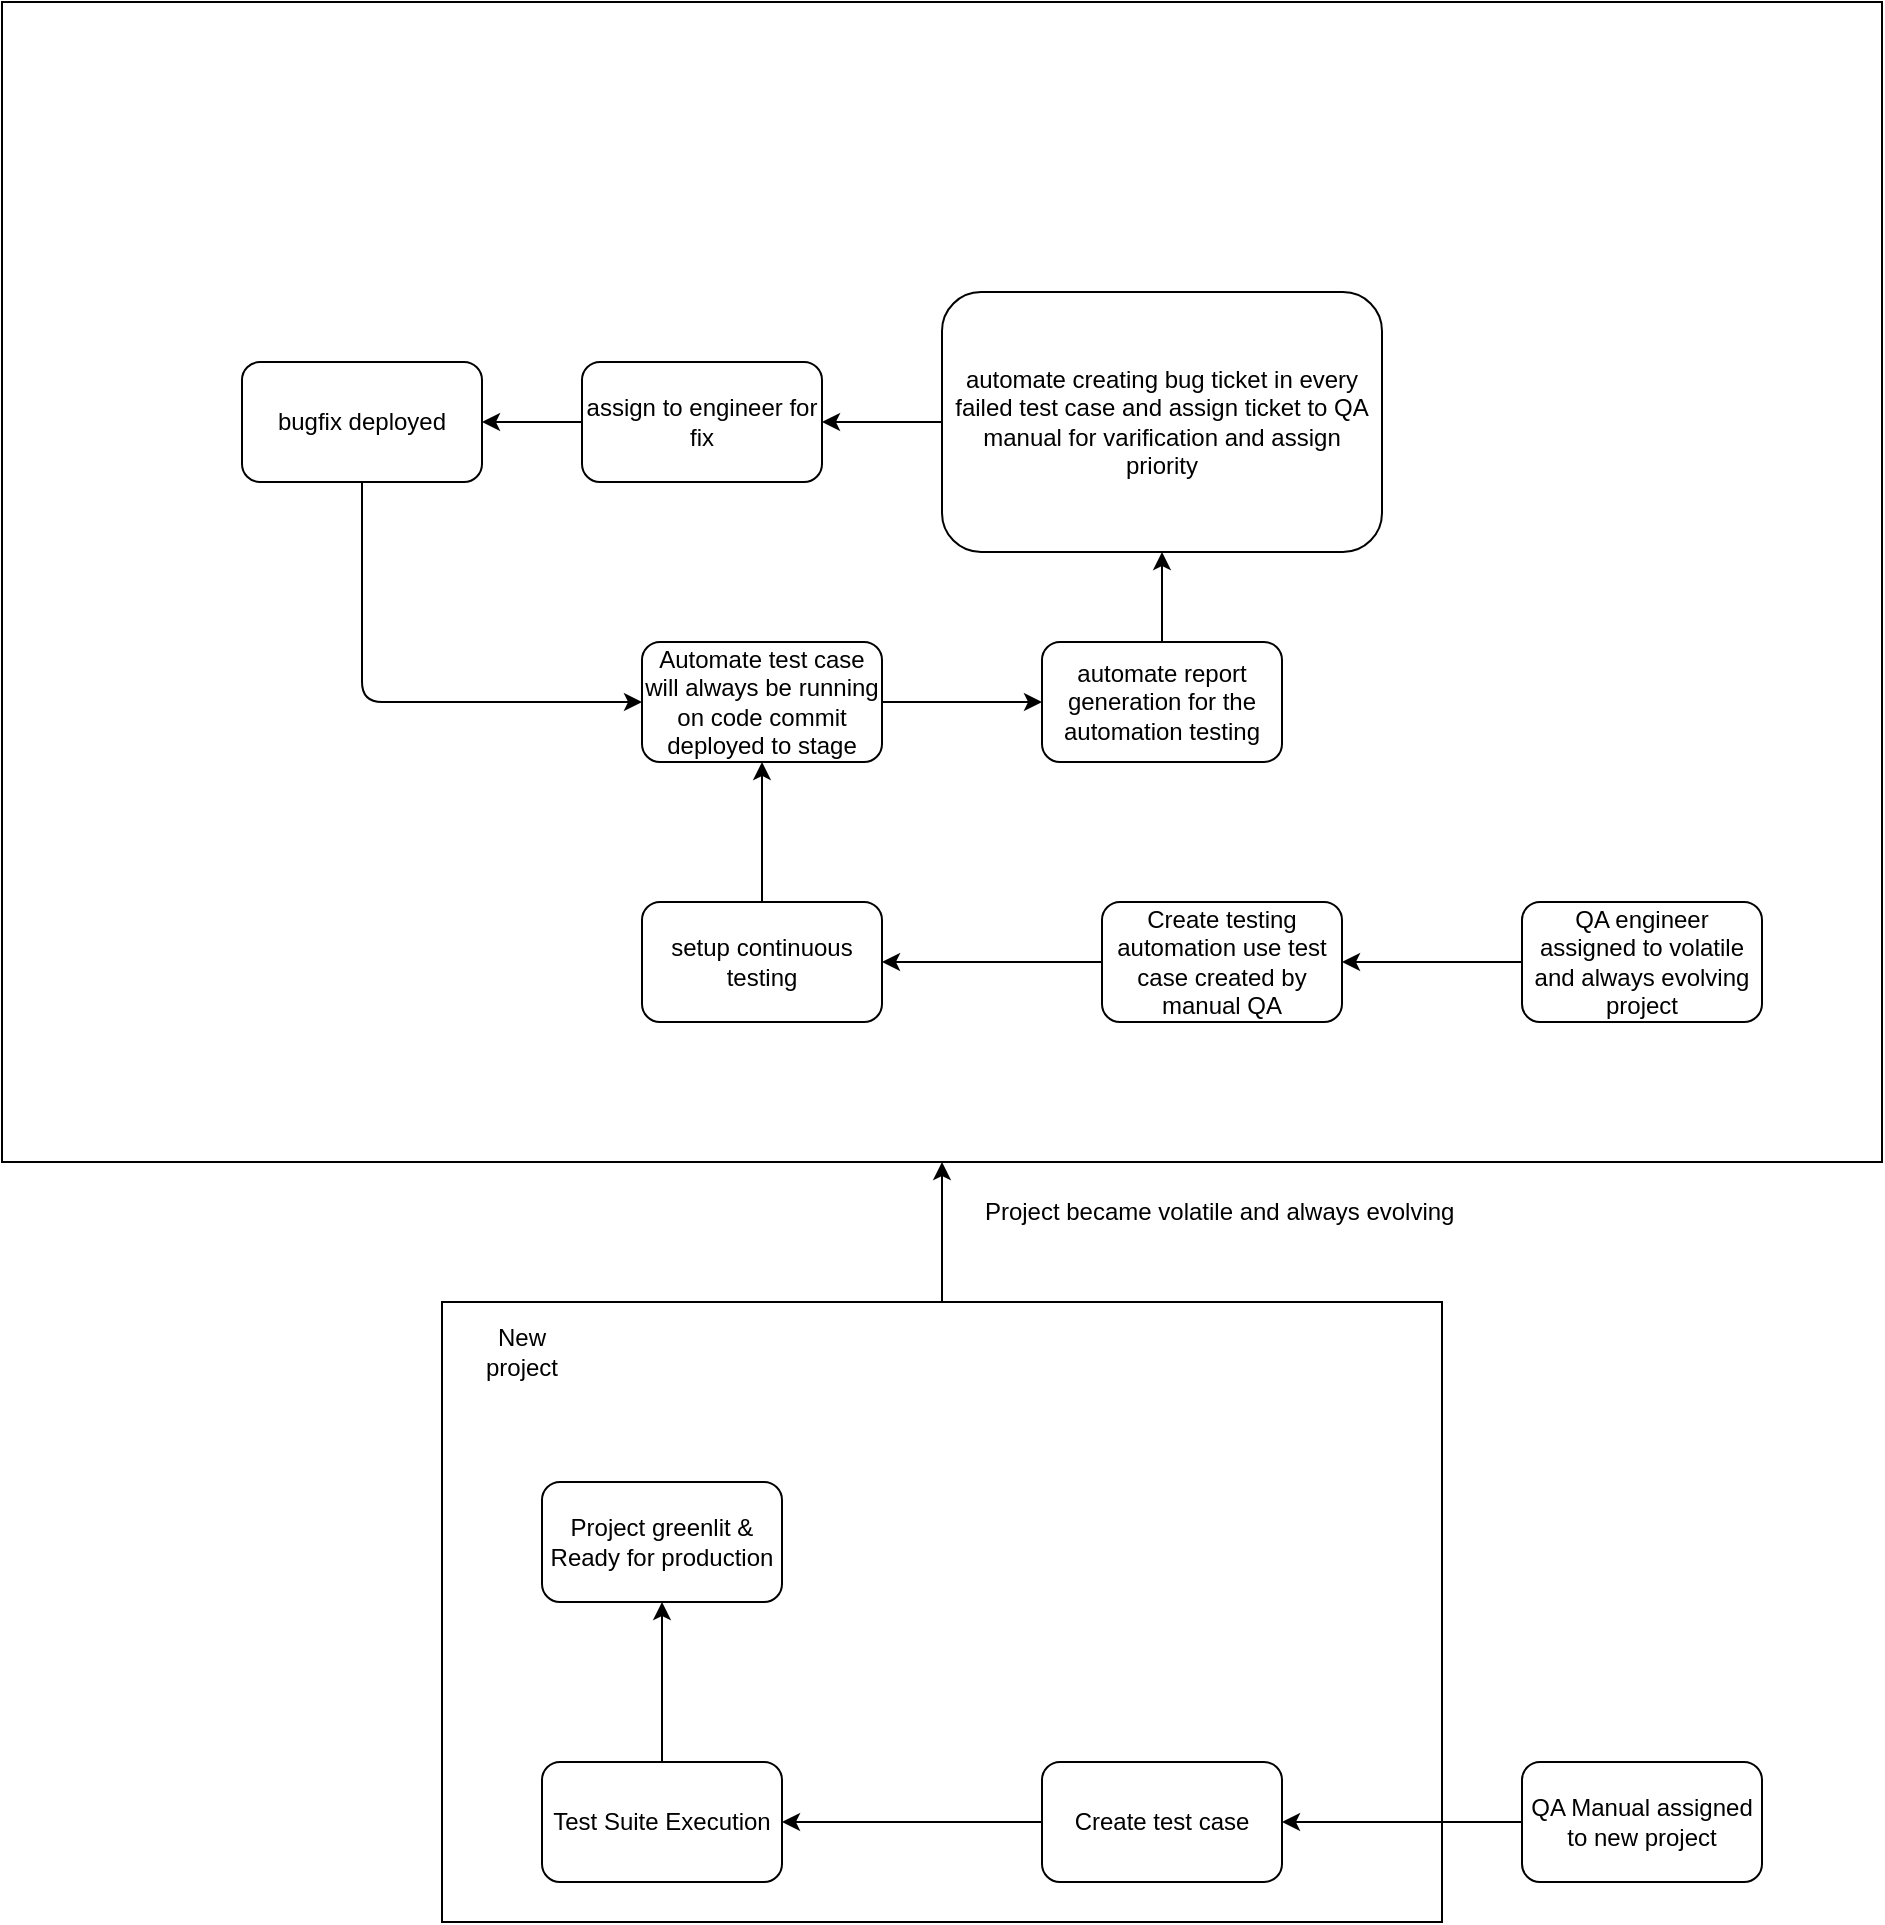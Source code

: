 <mxfile>
    <diagram id="-Vd48mdi2jkEpC_GhVO5" name="Page-1">
        <mxGraphModel dx="2086" dy="1519" grid="1" gridSize="10" guides="1" tooltips="1" connect="1" arrows="1" fold="1" page="1" pageScale="1" pageWidth="850" pageHeight="1100" math="0" shadow="0">
            <root>
                <mxCell id="0"/>
                <mxCell id="1" parent="0"/>
                <mxCell id="18" value="" style="rounded=0;whiteSpace=wrap;html=1;" vertex="1" parent="1">
                    <mxGeometry x="-360" y="-330" width="940" height="580" as="geometry"/>
                </mxCell>
                <mxCell id="19" value="" style="edgeStyle=none;html=1;" edge="1" parent="1" source="7" target="18">
                    <mxGeometry relative="1" as="geometry"/>
                </mxCell>
                <mxCell id="7" value="" style="rounded=0;whiteSpace=wrap;html=1;" parent="1" vertex="1">
                    <mxGeometry x="-140" y="320" width="500" height="310" as="geometry"/>
                </mxCell>
                <mxCell id="4" value="" style="edgeStyle=none;html=1;" parent="1" source="2" target="3" edge="1">
                    <mxGeometry relative="1" as="geometry"/>
                </mxCell>
                <mxCell id="2" value="QA engineer assigned to volatile and always evolving project" style="rounded=1;whiteSpace=wrap;html=1;" parent="1" vertex="1">
                    <mxGeometry x="400" y="120" width="120" height="60" as="geometry"/>
                </mxCell>
                <mxCell id="6" value="" style="edgeStyle=none;html=1;" parent="1" source="3" target="5" edge="1">
                    <mxGeometry relative="1" as="geometry"/>
                </mxCell>
                <mxCell id="3" value="Create testing automation use test case created by manual QA" style="whiteSpace=wrap;html=1;rounded=1;" parent="1" vertex="1">
                    <mxGeometry x="190" y="120" width="120" height="60" as="geometry"/>
                </mxCell>
                <mxCell id="22" value="" style="edgeStyle=none;html=1;" edge="1" parent="1" source="5" target="21">
                    <mxGeometry relative="1" as="geometry"/>
                </mxCell>
                <mxCell id="5" value="setup continuous testing" style="whiteSpace=wrap;html=1;rounded=1;" parent="1" vertex="1">
                    <mxGeometry x="-40" y="120" width="120" height="60" as="geometry"/>
                </mxCell>
                <mxCell id="9" value="New project" style="text;html=1;strokeColor=none;fillColor=none;align=center;verticalAlign=middle;whiteSpace=wrap;rounded=0;" parent="1" vertex="1">
                    <mxGeometry x="-130" y="330" width="60" height="30" as="geometry"/>
                </mxCell>
                <mxCell id="13" value="" style="edgeStyle=none;html=1;" edge="1" parent="1" source="10" target="12">
                    <mxGeometry relative="1" as="geometry"/>
                </mxCell>
                <mxCell id="10" value="QA Manual assigned to new project" style="rounded=1;whiteSpace=wrap;html=1;" vertex="1" parent="1">
                    <mxGeometry x="400" y="550" width="120" height="60" as="geometry"/>
                </mxCell>
                <mxCell id="15" value="" style="edgeStyle=none;html=1;" edge="1" parent="1" source="12" target="14">
                    <mxGeometry relative="1" as="geometry"/>
                </mxCell>
                <mxCell id="12" value="Create test case" style="whiteSpace=wrap;html=1;rounded=1;" vertex="1" parent="1">
                    <mxGeometry x="160" y="550" width="120" height="60" as="geometry"/>
                </mxCell>
                <mxCell id="17" value="" style="edgeStyle=none;html=1;" edge="1" parent="1" source="14" target="16">
                    <mxGeometry relative="1" as="geometry"/>
                </mxCell>
                <mxCell id="14" value="Test Suite Execution" style="whiteSpace=wrap;html=1;rounded=1;" vertex="1" parent="1">
                    <mxGeometry x="-90" y="550" width="120" height="60" as="geometry"/>
                </mxCell>
                <mxCell id="16" value="Project greenlit &amp;amp; Ready for production" style="whiteSpace=wrap;html=1;rounded=1;" vertex="1" parent="1">
                    <mxGeometry x="-90" y="410" width="120" height="60" as="geometry"/>
                </mxCell>
                <mxCell id="20" value="Project became volatile and always evolving&amp;nbsp;" style="text;html=1;align=center;verticalAlign=middle;resizable=0;points=[];autosize=1;strokeColor=none;fillColor=none;" vertex="1" parent="1">
                    <mxGeometry x="120" y="260" width="260" height="30" as="geometry"/>
                </mxCell>
                <mxCell id="24" value="" style="edgeStyle=none;html=1;" edge="1" parent="1" source="21" target="23">
                    <mxGeometry relative="1" as="geometry"/>
                </mxCell>
                <mxCell id="21" value="Automate test case will always be running on code commit deployed to stage" style="whiteSpace=wrap;html=1;rounded=1;" vertex="1" parent="1">
                    <mxGeometry x="-40" y="-10" width="120" height="60" as="geometry"/>
                </mxCell>
                <mxCell id="26" value="" style="edgeStyle=none;html=1;" edge="1" parent="1" source="23" target="25">
                    <mxGeometry relative="1" as="geometry"/>
                </mxCell>
                <mxCell id="23" value="automate report generation for the automation testing" style="whiteSpace=wrap;html=1;rounded=1;" vertex="1" parent="1">
                    <mxGeometry x="160" y="-10" width="120" height="60" as="geometry"/>
                </mxCell>
                <mxCell id="29" value="" style="edgeStyle=none;html=1;" edge="1" parent="1" source="25" target="28">
                    <mxGeometry relative="1" as="geometry"/>
                </mxCell>
                <mxCell id="25" value="automate creating bug ticket in every failed test case and assign ticket to QA manual for varification and assign priority" style="whiteSpace=wrap;html=1;rounded=1;" vertex="1" parent="1">
                    <mxGeometry x="110" y="-185" width="220" height="130" as="geometry"/>
                </mxCell>
                <mxCell id="31" value="" style="edgeStyle=none;html=1;" edge="1" parent="1" source="28" target="30">
                    <mxGeometry relative="1" as="geometry"/>
                </mxCell>
                <mxCell id="28" value="assign to engineer for fix" style="whiteSpace=wrap;html=1;rounded=1;" vertex="1" parent="1">
                    <mxGeometry x="-70" y="-150" width="120" height="60" as="geometry"/>
                </mxCell>
                <mxCell id="33" style="edgeStyle=orthogonalEdgeStyle;html=1;exitX=0.5;exitY=1;exitDx=0;exitDy=0;entryX=0;entryY=0.5;entryDx=0;entryDy=0;" edge="1" parent="1" source="30" target="21">
                    <mxGeometry relative="1" as="geometry"/>
                </mxCell>
                <mxCell id="30" value="bugfix deployed" style="whiteSpace=wrap;html=1;rounded=1;" vertex="1" parent="1">
                    <mxGeometry x="-240" y="-150" width="120" height="60" as="geometry"/>
                </mxCell>
            </root>
        </mxGraphModel>
    </diagram>
</mxfile>